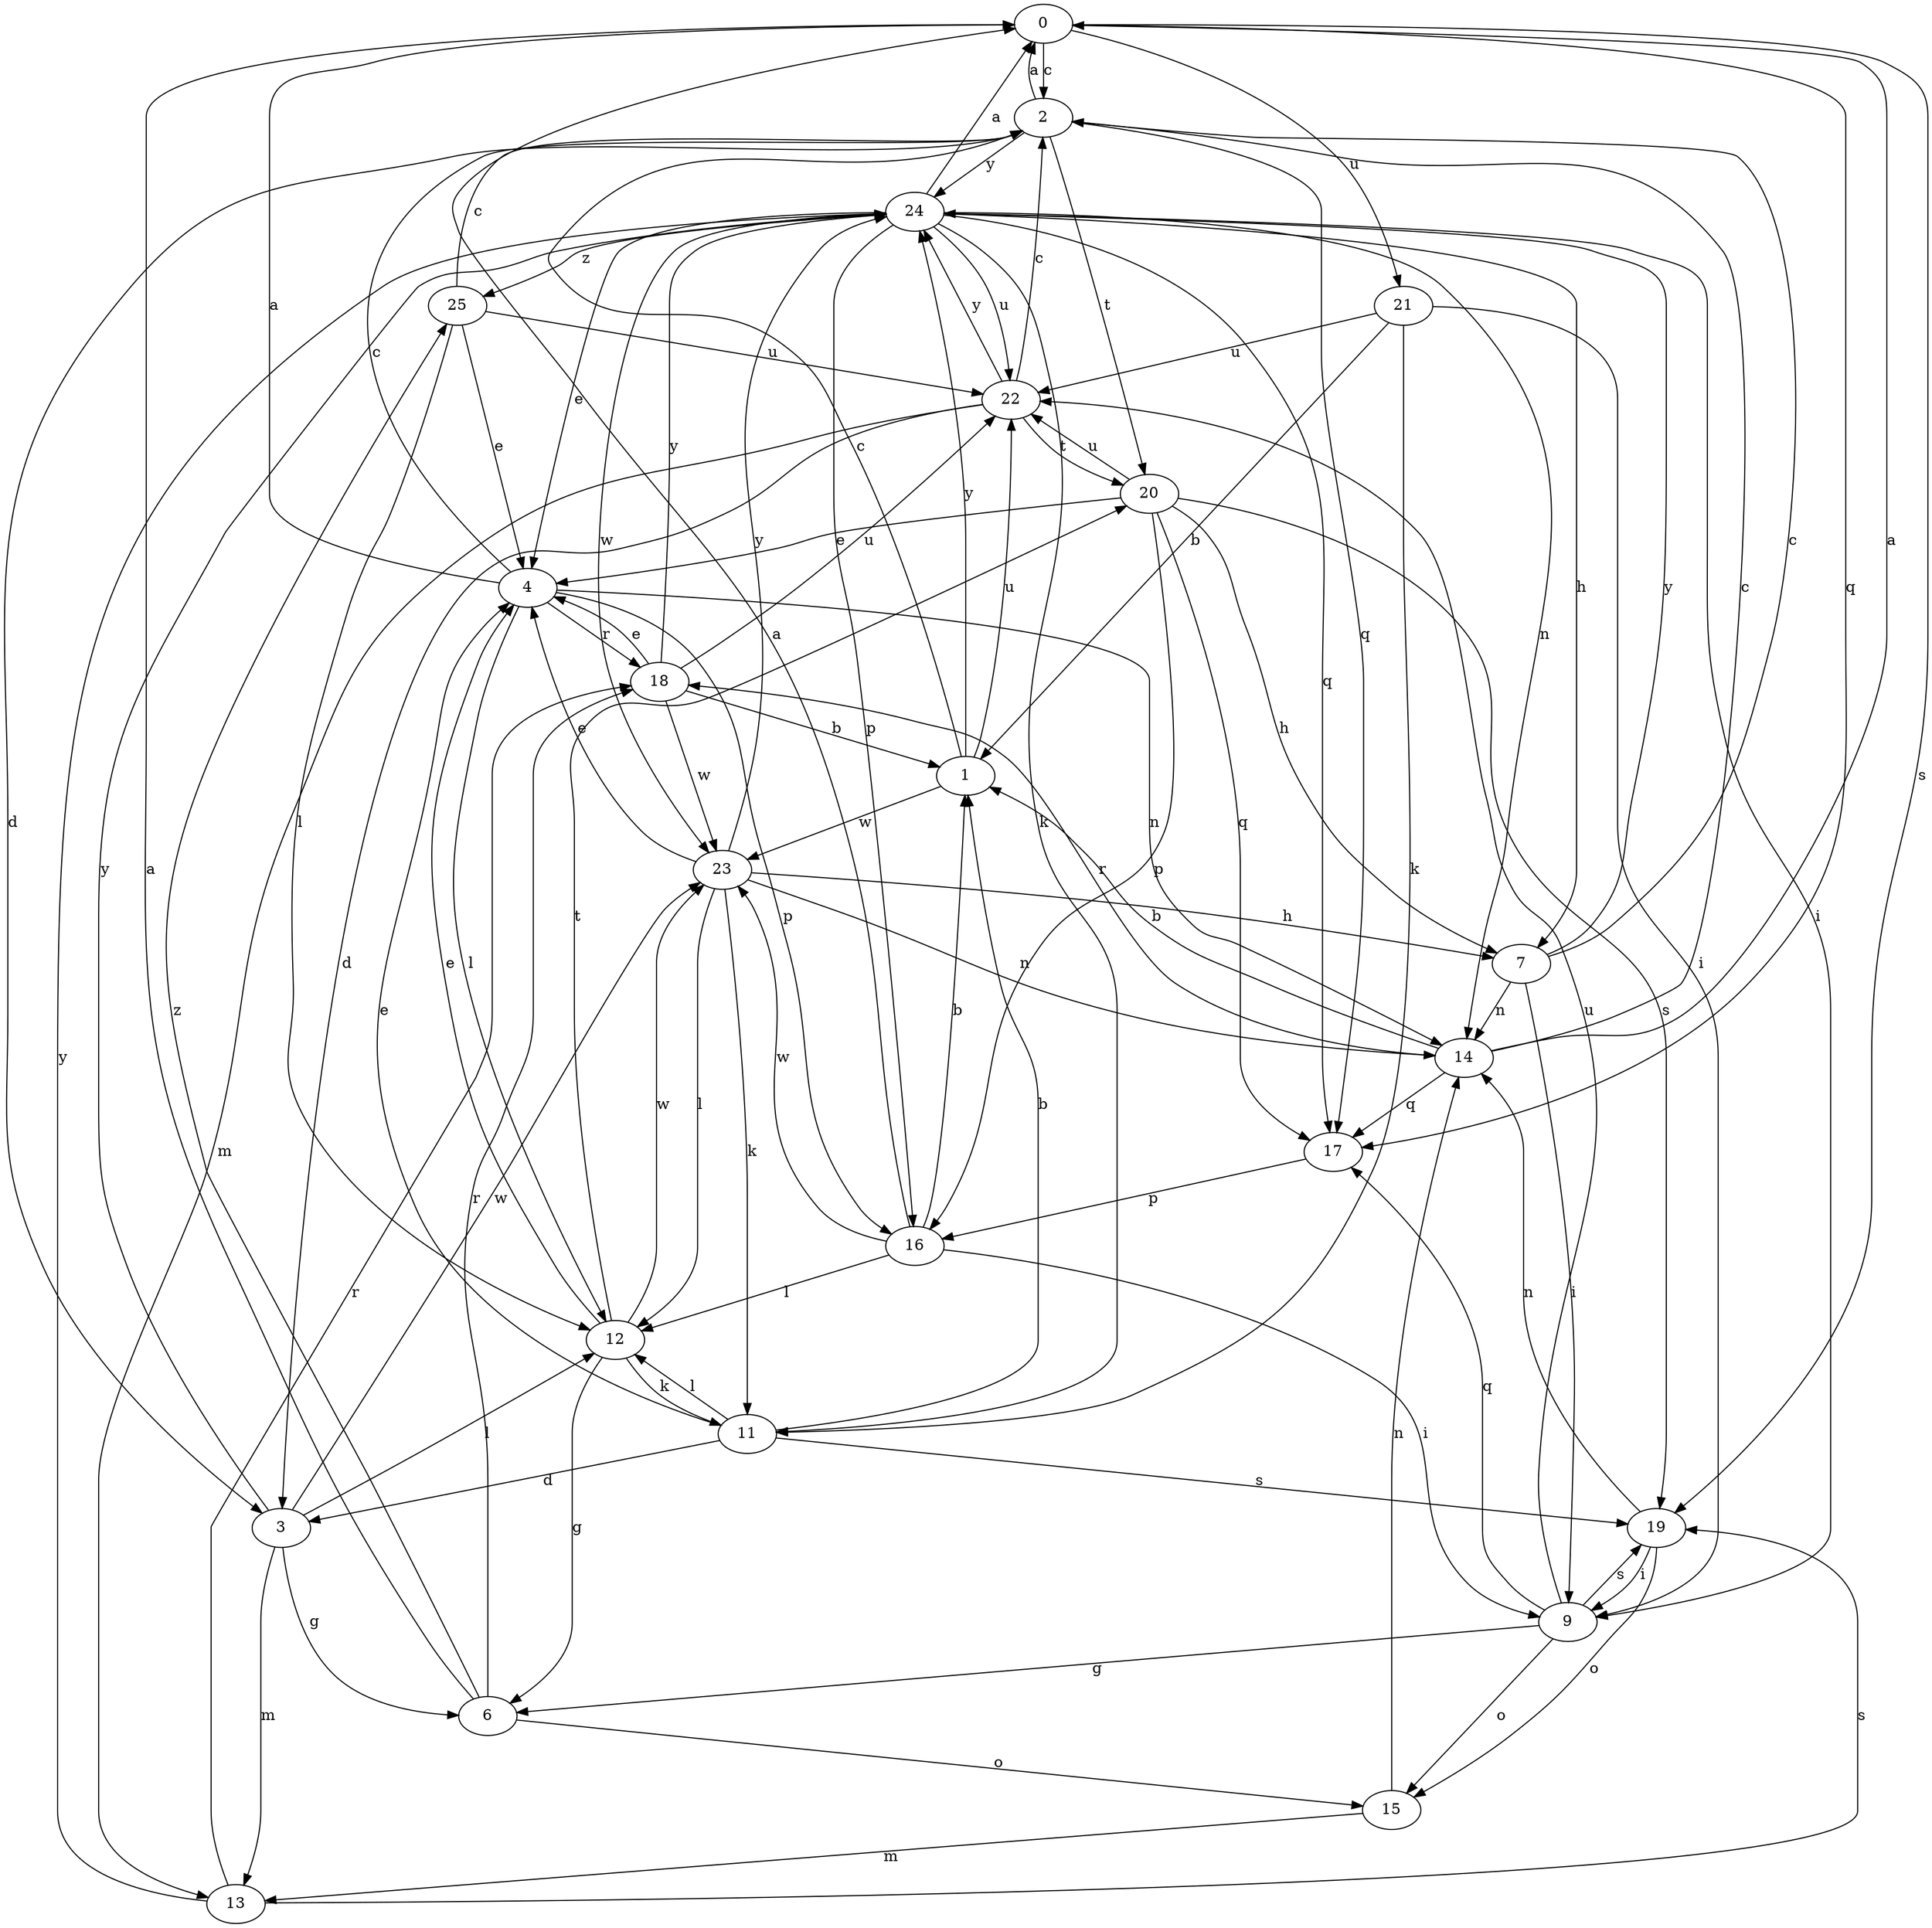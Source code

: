strict digraph  {
0;
1;
2;
3;
4;
6;
7;
9;
11;
12;
13;
14;
15;
16;
17;
18;
19;
20;
21;
22;
23;
24;
25;
0 -> 2  [label=c];
0 -> 17  [label=q];
0 -> 19  [label=s];
0 -> 21  [label=u];
1 -> 2  [label=c];
1 -> 22  [label=u];
1 -> 23  [label=w];
1 -> 24  [label=y];
2 -> 0  [label=a];
2 -> 3  [label=d];
2 -> 17  [label=q];
2 -> 20  [label=t];
2 -> 24  [label=y];
3 -> 6  [label=g];
3 -> 12  [label=l];
3 -> 13  [label=m];
3 -> 23  [label=w];
3 -> 24  [label=y];
4 -> 0  [label=a];
4 -> 2  [label=c];
4 -> 12  [label=l];
4 -> 14  [label=n];
4 -> 16  [label=p];
4 -> 18  [label=r];
6 -> 0  [label=a];
6 -> 15  [label=o];
6 -> 18  [label=r];
6 -> 25  [label=z];
7 -> 2  [label=c];
7 -> 9  [label=i];
7 -> 14  [label=n];
7 -> 24  [label=y];
9 -> 6  [label=g];
9 -> 15  [label=o];
9 -> 17  [label=q];
9 -> 19  [label=s];
9 -> 22  [label=u];
11 -> 1  [label=b];
11 -> 3  [label=d];
11 -> 4  [label=e];
11 -> 12  [label=l];
11 -> 19  [label=s];
12 -> 4  [label=e];
12 -> 6  [label=g];
12 -> 11  [label=k];
12 -> 20  [label=t];
12 -> 23  [label=w];
13 -> 18  [label=r];
13 -> 19  [label=s];
13 -> 24  [label=y];
14 -> 0  [label=a];
14 -> 1  [label=b];
14 -> 2  [label=c];
14 -> 17  [label=q];
14 -> 18  [label=r];
15 -> 13  [label=m];
15 -> 14  [label=n];
16 -> 0  [label=a];
16 -> 1  [label=b];
16 -> 9  [label=i];
16 -> 12  [label=l];
16 -> 23  [label=w];
17 -> 16  [label=p];
18 -> 1  [label=b];
18 -> 4  [label=e];
18 -> 22  [label=u];
18 -> 23  [label=w];
18 -> 24  [label=y];
19 -> 9  [label=i];
19 -> 14  [label=n];
19 -> 15  [label=o];
20 -> 4  [label=e];
20 -> 7  [label=h];
20 -> 16  [label=p];
20 -> 17  [label=q];
20 -> 19  [label=s];
20 -> 22  [label=u];
21 -> 1  [label=b];
21 -> 9  [label=i];
21 -> 11  [label=k];
21 -> 22  [label=u];
22 -> 2  [label=c];
22 -> 3  [label=d];
22 -> 13  [label=m];
22 -> 20  [label=t];
22 -> 24  [label=y];
23 -> 4  [label=e];
23 -> 7  [label=h];
23 -> 11  [label=k];
23 -> 12  [label=l];
23 -> 14  [label=n];
23 -> 24  [label=y];
24 -> 0  [label=a];
24 -> 4  [label=e];
24 -> 7  [label=h];
24 -> 9  [label=i];
24 -> 11  [label=k];
24 -> 14  [label=n];
24 -> 16  [label=p];
24 -> 17  [label=q];
24 -> 22  [label=u];
24 -> 23  [label=w];
24 -> 25  [label=z];
25 -> 2  [label=c];
25 -> 4  [label=e];
25 -> 12  [label=l];
25 -> 22  [label=u];
}
